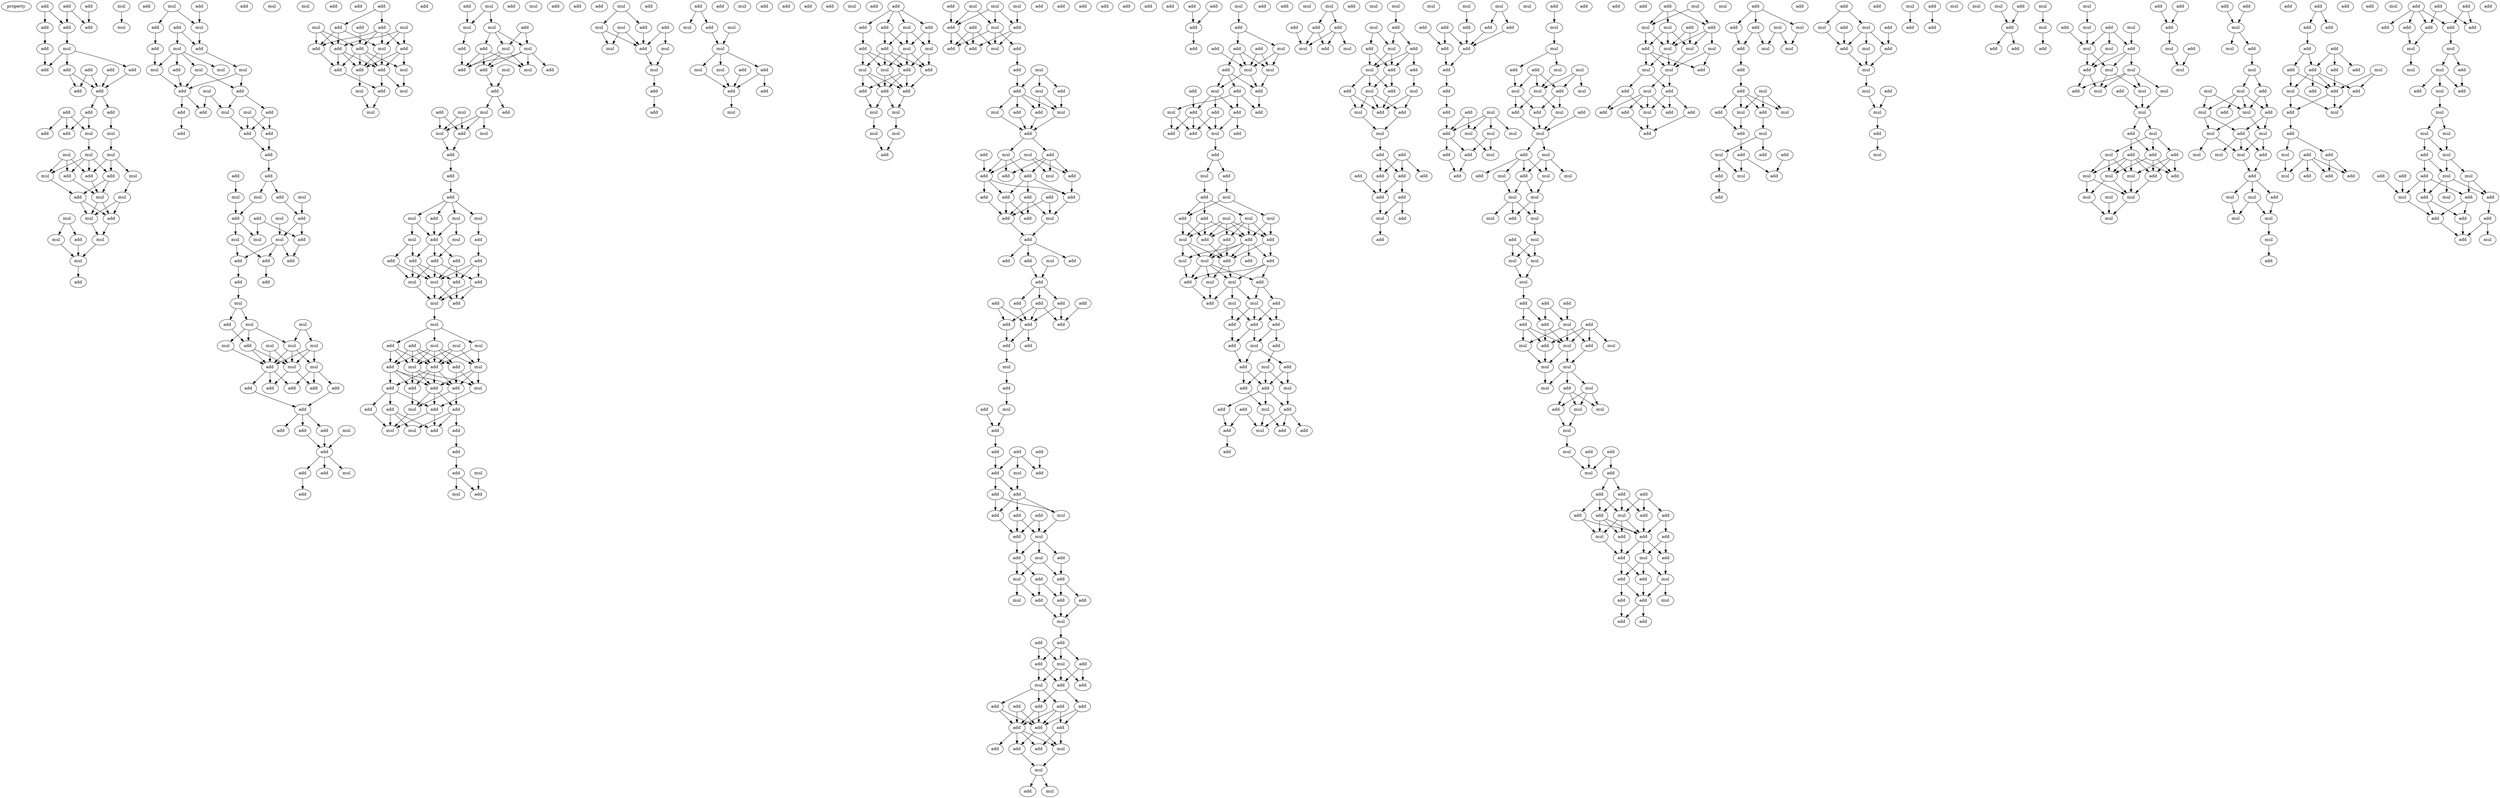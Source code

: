 digraph {
    node [fontcolor=black]
    property [mul=2,lf=1.7]
    0 [ label = add ];
    1 [ label = add ];
    2 [ label = add ];
    3 [ label = add ];
    4 [ label = add ];
    5 [ label = add ];
    6 [ label = mul ];
    7 [ label = add ];
    8 [ label = add ];
    9 [ label = add ];
    10 [ label = add ];
    11 [ label = add ];
    12 [ label = add ];
    13 [ label = add ];
    14 [ label = add ];
    15 [ label = add ];
    16 [ label = add ];
    17 [ label = add ];
    18 [ label = add ];
    19 [ label = mul ];
    20 [ label = mul ];
    21 [ label = add ];
    22 [ label = mul ];
    23 [ label = mul ];
    24 [ label = mul ];
    25 [ label = add ];
    26 [ label = add ];
    27 [ label = mul ];
    28 [ label = add ];
    29 [ label = mul ];
    30 [ label = mul ];
    31 [ label = add ];
    32 [ label = mul ];
    33 [ label = mul ];
    34 [ label = mul ];
    35 [ label = add ];
    36 [ label = add ];
    37 [ label = mul ];
    38 [ label = mul ];
    39 [ label = mul ];
    40 [ label = add ];
    41 [ label = mul ];
    42 [ label = mul ];
    43 [ label = add ];
    44 [ label = add ];
    45 [ label = mul ];
    46 [ label = mul ];
    47 [ label = add ];
    48 [ label = add ];
    49 [ label = mul ];
    50 [ label = add ];
    51 [ label = add ];
    52 [ label = mul ];
    53 [ label = add ];
    54 [ label = mul ];
    55 [ label = mul ];
    56 [ label = mul ];
    57 [ label = add ];
    58 [ label = add ];
    59 [ label = mul ];
    60 [ label = mul ];
    61 [ label = add ];
    62 [ label = add ];
    63 [ label = mul ];
    64 [ label = add ];
    65 [ label = add ];
    66 [ label = add ];
    67 [ label = add ];
    68 [ label = add ];
    69 [ label = add ];
    70 [ label = add ];
    71 [ label = mul ];
    72 [ label = mul ];
    73 [ label = add ];
    74 [ label = mul ];
    75 [ label = add ];
    76 [ label = add ];
    77 [ label = add ];
    78 [ label = mul ];
    79 [ label = mul ];
    80 [ label = mul ];
    81 [ label = mul ];
    82 [ label = add ];
    83 [ label = add ];
    84 [ label = add ];
    85 [ label = add ];
    86 [ label = mul ];
    87 [ label = add ];
    88 [ label = mul ];
    89 [ label = add ];
    90 [ label = add ];
    91 [ label = mul ];
    92 [ label = mul ];
    93 [ label = add ];
    94 [ label = mul ];
    95 [ label = add ];
    96 [ label = mul ];
    97 [ label = mul ];
    98 [ label = mul ];
    99 [ label = add ];
    100 [ label = mul ];
    101 [ label = mul ];
    102 [ label = mul ];
    103 [ label = add ];
    104 [ label = add ];
    105 [ label = add ];
    106 [ label = add ];
    107 [ label = add ];
    108 [ label = add ];
    109 [ label = add ];
    110 [ label = add ];
    111 [ label = mul ];
    112 [ label = add ];
    113 [ label = add ];
    114 [ label = add ];
    115 [ label = add ];
    116 [ label = add ];
    117 [ label = add ];
    118 [ label = mul ];
    119 [ label = add ];
    120 [ label = add ];
    121 [ label = mul ];
    122 [ label = add ];
    123 [ label = mul ];
    124 [ label = add ];
    125 [ label = add ];
    126 [ label = mul ];
    127 [ label = add ];
    128 [ label = add ];
    129 [ label = add ];
    130 [ label = add ];
    131 [ label = add ];
    132 [ label = add ];
    133 [ label = add ];
    134 [ label = mul ];
    135 [ label = mul ];
    136 [ label = add ];
    137 [ label = mul ];
    138 [ label = add ];
    139 [ label = mul ];
    140 [ label = add ];
    141 [ label = add ];
    142 [ label = mul ];
    143 [ label = mul ];
    144 [ label = add ];
    145 [ label = mul ];
    146 [ label = add ];
    147 [ label = add ];
    148 [ label = mul ];
    149 [ label = mul ];
    150 [ label = add ];
    151 [ label = add ];
    152 [ label = add ];
    153 [ label = mul ];
    154 [ label = mul ];
    155 [ label = add ];
    156 [ label = mul ];
    157 [ label = mul ];
    158 [ label = add ];
    159 [ label = add ];
    160 [ label = mul ];
    161 [ label = mul ];
    162 [ label = mul ];
    163 [ label = add ];
    164 [ label = add ];
    165 [ label = add ];
    166 [ label = add ];
    167 [ label = add ];
    168 [ label = add ];
    169 [ label = mul ];
    170 [ label = mul ];
    171 [ label = add ];
    172 [ label = mul ];
    173 [ label = mul ];
    174 [ label = add ];
    175 [ label = add ];
    176 [ label = mul ];
    177 [ label = add ];
    178 [ label = add ];
    179 [ label = add ];
    180 [ label = add ];
    181 [ label = add ];
    182 [ label = add ];
    183 [ label = add ];
    184 [ label = mul ];
    185 [ label = mul ];
    186 [ label = add ];
    187 [ label = mul ];
    188 [ label = mul ];
    189 [ label = mul ];
    190 [ label = mul ];
    191 [ label = add ];
    192 [ label = add ];
    193 [ label = mul ];
    194 [ label = add ];
    195 [ label = add ];
    196 [ label = mul ];
    197 [ label = add ];
    198 [ label = mul ];
    199 [ label = mul ];
    200 [ label = add ];
    201 [ label = add ];
    202 [ label = add ];
    203 [ label = add ];
    204 [ label = add ];
    205 [ label = add ];
    206 [ label = mul ];
    207 [ label = add ];
    208 [ label = add ];
    209 [ label = mul ];
    210 [ label = add ];
    211 [ label = add ];
    212 [ label = mul ];
    213 [ label = add ];
    214 [ label = add ];
    215 [ label = mul ];
    216 [ label = mul ];
    217 [ label = add ];
    218 [ label = add ];
    219 [ label = mul ];
    220 [ label = mul ];
    221 [ label = add ];
    222 [ label = add ];
    223 [ label = add ];
    224 [ label = mul ];
    225 [ label = mul ];
    226 [ label = add ];
    227 [ label = mul ];
    228 [ label = mul ];
    229 [ label = add ];
    230 [ label = add ];
    231 [ label = add ];
    232 [ label = mul ];
    233 [ label = mul ];
    234 [ label = add ];
    235 [ label = add ];
    236 [ label = mul ];
    237 [ label = mul ];
    238 [ label = add ];
    239 [ label = add ];
    240 [ label = add ];
    241 [ label = mul ];
    242 [ label = mul ];
    243 [ label = add ];
    244 [ label = add ];
    245 [ label = mul ];
    246 [ label = add ];
    247 [ label = add ];
    248 [ label = add ];
    249 [ label = mul ];
    250 [ label = add ];
    251 [ label = add ];
    252 [ label = add ];
    253 [ label = mul ];
    254 [ label = add ];
    255 [ label = add ];
    256 [ label = add ];
    257 [ label = add ];
    258 [ label = mul ];
    259 [ label = mul ];
    260 [ label = mul ];
    261 [ label = add ];
    262 [ label = mul ];
    263 [ label = add ];
    264 [ label = add ];
    265 [ label = add ];
    266 [ label = add ];
    267 [ label = mul ];
    268 [ label = mul ];
    269 [ label = mul ];
    270 [ label = mul ];
    271 [ label = add ];
    272 [ label = mul ];
    273 [ label = mul ];
    274 [ label = mul ];
    275 [ label = add ];
    276 [ label = add ];
    277 [ label = add ];
    278 [ label = add ];
    279 [ label = mul ];
    280 [ label = add ];
    281 [ label = mul ];
    282 [ label = add ];
    283 [ label = add ];
    284 [ label = add ];
    285 [ label = mul ];
    286 [ label = add ];
    287 [ label = add ];
    288 [ label = mul ];
    289 [ label = mul ];
    290 [ label = add ];
    291 [ label = mul ];
    292 [ label = add ];
    293 [ label = add ];
    294 [ label = add ];
    295 [ label = mul ];
    296 [ label = add ];
    297 [ label = add ];
    298 [ label = mul ];
    299 [ label = add ];
    300 [ label = mul ];
    301 [ label = add ];
    302 [ label = add ];
    303 [ label = add ];
    304 [ label = add ];
    305 [ label = add ];
    306 [ label = add ];
    307 [ label = add ];
    308 [ label = add ];
    309 [ label = mul ];
    310 [ label = add ];
    311 [ label = add ];
    312 [ label = add ];
    313 [ label = add ];
    314 [ label = add ];
    315 [ label = mul ];
    316 [ label = add ];
    317 [ label = add ];
    318 [ label = add ];
    319 [ label = add ];
    320 [ label = add ];
    321 [ label = add ];
    322 [ label = add ];
    323 [ label = add ];
    324 [ label = add ];
    325 [ label = add ];
    326 [ label = add ];
    327 [ label = add ];
    328 [ label = add ];
    329 [ label = add ];
    330 [ label = mul ];
    331 [ label = add ];
    332 [ label = add ];
    333 [ label = add ];
    334 [ label = add ];
    335 [ label = mul ];
    336 [ label = add ];
    337 [ label = add ];
    338 [ label = add ];
    339 [ label = add ];
    340 [ label = add ];
    341 [ label = mul ];
    342 [ label = add ];
    343 [ label = add ];
    344 [ label = add ];
    345 [ label = add ];
    346 [ label = add ];
    347 [ label = add ];
    348 [ label = add ];
    349 [ label = mul ];
    350 [ label = add ];
    351 [ label = add ];
    352 [ label = mul ];
    353 [ label = add ];
    354 [ label = add ];
    355 [ label = mul ];
    356 [ label = add ];
    357 [ label = add ];
    358 [ label = mul ];
    359 [ label = mul ];
    360 [ label = add ];
    361 [ label = add ];
    362 [ label = add ];
    363 [ label = mul ];
    364 [ label = add ];
    365 [ label = add ];
    366 [ label = add ];
    367 [ label = mul ];
    368 [ label = add ];
    369 [ label = add ];
    370 [ label = add ];
    371 [ label = mul ];
    372 [ label = add ];
    373 [ label = add ];
    374 [ label = add ];
    375 [ label = add ];
    376 [ label = add ];
    377 [ label = add ];
    378 [ label = add ];
    379 [ label = add ];
    380 [ label = add ];
    381 [ label = add ];
    382 [ label = add ];
    383 [ label = mul ];
    384 [ label = mul ];
    385 [ label = add ];
    386 [ label = add ];
    387 [ label = mul ];
    388 [ label = add ];
    389 [ label = add ];
    390 [ label = mul ];
    391 [ label = add ];
    392 [ label = add ];
    393 [ label = add ];
    394 [ label = add ];
    395 [ label = add ];
    396 [ label = add ];
    397 [ label = mul ];
    398 [ label = mul ];
    399 [ label = add ];
    400 [ label = mul ];
    401 [ label = mul ];
    402 [ label = add ];
    403 [ label = add ];
    404 [ label = add ];
    405 [ label = add ];
    406 [ label = mul ];
    407 [ label = add ];
    408 [ label = add ];
    409 [ label = mul ];
    410 [ label = add ];
    411 [ label = add ];
    412 [ label = add ];
    413 [ label = add ];
    414 [ label = mul ];
    415 [ label = add ];
    416 [ label = add ];
    417 [ label = add ];
    418 [ label = mul ];
    419 [ label = mul ];
    420 [ label = add ];
    421 [ label = mul ];
    422 [ label = add ];
    423 [ label = mul ];
    424 [ label = mul ];
    425 [ label = add ];
    426 [ label = mul ];
    427 [ label = add ];
    428 [ label = add ];
    429 [ label = add ];
    430 [ label = add ];
    431 [ label = add ];
    432 [ label = mul ];
    433 [ label = add ];
    434 [ label = mul ];
    435 [ label = add ];
    436 [ label = add ];
    437 [ label = mul ];
    438 [ label = add ];
    439 [ label = mul ];
    440 [ label = add ];
    441 [ label = mul ];
    442 [ label = mul ];
    443 [ label = add ];
    444 [ label = add ];
    445 [ label = add ];
    446 [ label = add ];
    447 [ label = add ];
    448 [ label = add ];
    449 [ label = mul ];
    450 [ label = add ];
    451 [ label = mul ];
    452 [ label = add ];
    453 [ label = add ];
    454 [ label = add ];
    455 [ label = mul ];
    456 [ label = add ];
    457 [ label = mul ];
    458 [ label = add ];
    459 [ label = add ];
    460 [ label = add ];
    461 [ label = add ];
    462 [ label = mul ];
    463 [ label = add ];
    464 [ label = add ];
    465 [ label = mul ];
    466 [ label = add ];
    467 [ label = add ];
    468 [ label = add ];
    469 [ label = mul ];
    470 [ label = add ];
    471 [ label = mul ];
    472 [ label = add ];
    473 [ label = mul ];
    474 [ label = mul ];
    475 [ label = mul ];
    476 [ label = add ];
    477 [ label = mul ];
    478 [ label = mul ];
    479 [ label = add ];
    480 [ label = add ];
    481 [ label = add ];
    482 [ label = add ];
    483 [ label = mul ];
    484 [ label = mul ];
    485 [ label = mul ];
    486 [ label = add ];
    487 [ label = add ];
    488 [ label = add ];
    489 [ label = mul ];
    490 [ label = add ];
    491 [ label = mul ];
    492 [ label = add ];
    493 [ label = add ];
    494 [ label = add ];
    495 [ label = add ];
    496 [ label = add ];
    497 [ label = add ];
    498 [ label = add ];
    499 [ label = add ];
    500 [ label = mul ];
    501 [ label = add ];
    502 [ label = add ];
    503 [ label = mul ];
    504 [ label = mul ];
    505 [ label = add ];
    506 [ label = add ];
    507 [ label = add ];
    508 [ label = add ];
    509 [ label = add ];
    510 [ label = add ];
    511 [ label = add ];
    512 [ label = add ];
    513 [ label = add ];
    514 [ label = mul ];
    515 [ label = mul ];
    516 [ label = add ];
    517 [ label = add ];
    518 [ label = add ];
    519 [ label = mul ];
    520 [ label = mul ];
    521 [ label = mul ];
    522 [ label = mul ];
    523 [ label = add ];
    524 [ label = add ];
    525 [ label = add ];
    526 [ label = add ];
    527 [ label = mul ];
    528 [ label = mul ];
    529 [ label = mul ];
    530 [ label = add ];
    531 [ label = mul ];
    532 [ label = add ];
    533 [ label = add ];
    534 [ label = mul ];
    535 [ label = mul ];
    536 [ label = mul ];
    537 [ label = add ];
    538 [ label = add ];
    539 [ label = add ];
    540 [ label = mul ];
    541 [ label = mul ];
    542 [ label = add ];
    543 [ label = mul ];
    544 [ label = add ];
    545 [ label = mul ];
    546 [ label = add ];
    547 [ label = mul ];
    548 [ label = mul ];
    549 [ label = mul ];
    550 [ label = mul ];
    551 [ label = mul ];
    552 [ label = add ];
    553 [ label = mul ];
    554 [ label = mul ];
    555 [ label = add ];
    556 [ label = mul ];
    557 [ label = mul ];
    558 [ label = mul ];
    559 [ label = add ];
    560 [ label = add ];
    561 [ label = add ];
    562 [ label = add ];
    563 [ label = add ];
    564 [ label = mul ];
    565 [ label = add ];
    566 [ label = mul ];
    567 [ label = mul ];
    568 [ label = mul ];
    569 [ label = add ];
    570 [ label = add ];
    571 [ label = mul ];
    572 [ label = mul ];
    573 [ label = mul ];
    574 [ label = mul ];
    575 [ label = add ];
    576 [ label = mul ];
    577 [ label = add ];
    578 [ label = add ];
    579 [ label = mul ];
    580 [ label = mul ];
    581 [ label = add ];
    582 [ label = add ];
    583 [ label = add ];
    584 [ label = mul ];
    585 [ label = mul ];
    586 [ label = add ];
    587 [ label = add ];
    588 [ label = add ];
    589 [ label = add ];
    590 [ label = add ];
    591 [ label = add ];
    592 [ label = add ];
    593 [ label = add ];
    594 [ label = mul ];
    595 [ label = add ];
    596 [ label = add ];
    597 [ label = add ];
    598 [ label = mul ];
    599 [ label = mul ];
    600 [ label = add ];
    601 [ label = add ];
    602 [ label = mul ];
    603 [ label = add ];
    604 [ label = add ];
    605 [ label = add ];
    606 [ label = add ];
    607 [ label = mul ];
    608 [ label = add ];
    609 [ label = add ];
    610 [ label = add ];
    611 [ label = mul ];
    612 [ label = add ];
    613 [ label = mul ];
    614 [ label = mul ];
    615 [ label = add ];
    616 [ label = add ];
    617 [ label = mul ];
    618 [ label = mul ];
    619 [ label = mul ];
    620 [ label = mul ];
    621 [ label = add ];
    622 [ label = mul ];
    623 [ label = add ];
    624 [ label = mul ];
    625 [ label = add ];
    626 [ label = mul ];
    627 [ label = add ];
    628 [ label = add ];
    629 [ label = add ];
    630 [ label = add ];
    631 [ label = mul ];
    632 [ label = add ];
    633 [ label = add ];
    634 [ label = add ];
    635 [ label = mul ];
    636 [ label = mul ];
    637 [ label = add ];
    638 [ label = add ];
    639 [ label = mul ];
    640 [ label = mul ];
    641 [ label = add ];
    642 [ label = add ];
    643 [ label = add ];
    644 [ label = mul ];
    645 [ label = add ];
    646 [ label = mul ];
    647 [ label = add ];
    648 [ label = add ];
    649 [ label = mul ];
    650 [ label = mul ];
    651 [ label = add ];
    652 [ label = mul ];
    653 [ label = add ];
    654 [ label = add ];
    655 [ label = add ];
    656 [ label = mul ];
    657 [ label = add ];
    658 [ label = add ];
    659 [ label = add ];
    660 [ label = add ];
    661 [ label = mul ];
    662 [ label = add ];
    663 [ label = mul ];
    664 [ label = add ];
    665 [ label = mul ];
    666 [ label = add ];
    667 [ label = add ];
    668 [ label = mul ];
    669 [ label = add ];
    670 [ label = mul ];
    671 [ label = add ];
    672 [ label = mul ];
    673 [ label = mul ];
    674 [ label = add ];
    675 [ label = add ];
    676 [ label = mul ];
    677 [ label = add ];
    678 [ label = add ];
    679 [ label = mul ];
    680 [ label = mul ];
    681 [ label = mul ];
    682 [ label = add ];
    683 [ label = mul ];
    684 [ label = add ];
    685 [ label = mul ];
    686 [ label = add ];
    687 [ label = add ];
    688 [ label = add ];
    689 [ label = mul ];
    690 [ label = mul ];
    691 [ label = add ];
    692 [ label = add ];
    693 [ label = mul ];
    694 [ label = add ];
    695 [ label = mul ];
    696 [ label = mul ];
    697 [ label = mul ];
    698 [ label = add ];
    699 [ label = mul ];
    700 [ label = add ];
    701 [ label = mul ];
    702 [ label = mul ];
    703 [ label = mul ];
    704 [ label = add ];
    705 [ label = mul ];
    706 [ label = mul ];
    707 [ label = add ];
    708 [ label = add ];
    709 [ label = mul ];
    710 [ label = add ];
    711 [ label = add ];
    712 [ label = add ];
    713 [ label = add ];
    714 [ label = mul ];
    715 [ label = mul ];
    716 [ label = mul ];
    717 [ label = mul ];
    718 [ label = mul ];
    719 [ label = mul ];
    720 [ label = mul ];
    721 [ label = add ];
    722 [ label = add ];
    723 [ label = add ];
    724 [ label = mul ];
    725 [ label = add ];
    726 [ label = add ];
    727 [ label = add ];
    728 [ label = mul ];
    729 [ label = mul ];
    730 [ label = mul ];
    731 [ label = add ];
    732 [ label = mul ];
    733 [ label = add ];
    734 [ label = mul ];
    735 [ label = mul ];
    736 [ label = mul ];
    737 [ label = add ];
    738 [ label = mul ];
    739 [ label = add ];
    740 [ label = mul ];
    741 [ label = add ];
    742 [ label = mul ];
    743 [ label = mul ];
    744 [ label = mul ];
    745 [ label = add ];
    746 [ label = add ];
    747 [ label = mul ];
    748 [ label = add ];
    749 [ label = mul ];
    750 [ label = add ];
    751 [ label = mul ];
    752 [ label = mul ];
    753 [ label = mul ];
    754 [ label = mul ];
    755 [ label = add ];
    756 [ label = add ];
    757 [ label = add ];
    758 [ label = add ];
    759 [ label = add ];
    760 [ label = add ];
    761 [ label = add ];
    762 [ label = add ];
    763 [ label = add ];
    764 [ label = add ];
    765 [ label = mul ];
    766 [ label = add ];
    767 [ label = mul ];
    768 [ label = add ];
    769 [ label = add ];
    770 [ label = add ];
    771 [ label = mul ];
    772 [ label = add ];
    773 [ label = add ];
    774 [ label = add ];
    775 [ label = add ];
    776 [ label = add ];
    777 [ label = mul ];
    778 [ label = add ];
    779 [ label = add ];
    780 [ label = mul ];
    781 [ label = add ];
    782 [ label = mul ];
    783 [ label = add ];
    784 [ label = add ];
    785 [ label = add ];
    786 [ label = add ];
    787 [ label = add ];
    788 [ label = add ];
    789 [ label = add ];
    790 [ label = add ];
    791 [ label = mul ];
    792 [ label = mul ];
    793 [ label = add ];
    794 [ label = mul ];
    795 [ label = mul ];
    796 [ label = mul ];
    797 [ label = add ];
    798 [ label = add ];
    799 [ label = mul ];
    800 [ label = add ];
    801 [ label = mul ];
    802 [ label = mul ];
    803 [ label = mul ];
    804 [ label = add ];
    805 [ label = add ];
    806 [ label = mul ];
    807 [ label = add ];
    808 [ label = add ];
    809 [ label = mul ];
    810 [ label = add ];
    811 [ label = add ];
    812 [ label = mul ];
    813 [ label = add ];
    814 [ label = mul ];
    815 [ label = add ];
    816 [ label = add ];
    817 [ label = add ];
    818 [ label = mul ];
    819 [ label = add ];
    0 -> 4 [ name = 0 ];
    0 -> 5 [ name = 1 ];
    1 -> 3 [ name = 2 ];
    1 -> 5 [ name = 3 ];
    2 -> 3 [ name = 4 ];
    4 -> 7 [ name = 5 ];
    5 -> 6 [ name = 6 ];
    6 -> 9 [ name = 7 ];
    6 -> 10 [ name = 8 ];
    6 -> 11 [ name = 9 ];
    7 -> 10 [ name = 10 ];
    8 -> 13 [ name = 11 ];
    9 -> 13 [ name = 12 ];
    11 -> 13 [ name = 13 ];
    11 -> 14 [ name = 14 ];
    12 -> 13 [ name = 15 ];
    12 -> 14 [ name = 16 ];
    13 -> 15 [ name = 17 ];
    13 -> 17 [ name = 18 ];
    15 -> 20 [ name = 19 ];
    16 -> 18 [ name = 20 ];
    16 -> 19 [ name = 21 ];
    16 -> 21 [ name = 22 ];
    17 -> 18 [ name = 23 ];
    17 -> 19 [ name = 24 ];
    19 -> 24 [ name = 25 ];
    20 -> 23 [ name = 26 ];
    22 -> 25 [ name = 27 ];
    22 -> 26 [ name = 28 ];
    22 -> 27 [ name = 29 ];
    23 -> 25 [ name = 30 ];
    23 -> 28 [ name = 31 ];
    23 -> 29 [ name = 32 ];
    24 -> 25 [ name = 33 ];
    24 -> 26 [ name = 34 ];
    24 -> 27 [ name = 35 ];
    24 -> 28 [ name = 36 ];
    25 -> 30 [ name = 37 ];
    26 -> 30 [ name = 38 ];
    27 -> 31 [ name = 39 ];
    28 -> 30 [ name = 40 ];
    28 -> 31 [ name = 41 ];
    29 -> 32 [ name = 42 ];
    30 -> 34 [ name = 43 ];
    30 -> 35 [ name = 44 ];
    31 -> 34 [ name = 45 ];
    31 -> 35 [ name = 46 ];
    32 -> 34 [ name = 47 ];
    32 -> 35 [ name = 48 ];
    33 -> 36 [ name = 49 ];
    33 -> 38 [ name = 50 ];
    34 -> 37 [ name = 51 ];
    35 -> 37 [ name = 52 ];
    36 -> 39 [ name = 53 ];
    37 -> 39 [ name = 54 ];
    38 -> 39 [ name = 55 ];
    39 -> 40 [ name = 56 ];
    41 -> 42 [ name = 57 ];
    44 -> 46 [ name = 58 ];
    45 -> 46 [ name = 59 ];
    45 -> 47 [ name = 60 ];
    46 -> 51 [ name = 61 ];
    47 -> 50 [ name = 62 ];
    48 -> 49 [ name = 63 ];
    48 -> 51 [ name = 64 ];
    49 -> 52 [ name = 65 ];
    49 -> 53 [ name = 66 ];
    49 -> 54 [ name = 67 ];
    49 -> 55 [ name = 68 ];
    50 -> 55 [ name = 69 ];
    51 -> 56 [ name = 70 ];
    53 -> 58 [ name = 71 ];
    54 -> 57 [ name = 72 ];
    54 -> 58 [ name = 73 ];
    55 -> 58 [ name = 74 ];
    56 -> 57 [ name = 75 ];
    56 -> 58 [ name = 76 ];
    57 -> 60 [ name = 77 ];
    57 -> 61 [ name = 78 ];
    58 -> 62 [ name = 79 ];
    58 -> 64 [ name = 80 ];
    59 -> 60 [ name = 81 ];
    59 -> 62 [ name = 82 ];
    60 -> 66 [ name = 83 ];
    61 -> 66 [ name = 84 ];
    61 -> 67 [ name = 85 ];
    63 -> 66 [ name = 86 ];
    63 -> 67 [ name = 87 ];
    64 -> 65 [ name = 88 ];
    66 -> 68 [ name = 89 ];
    67 -> 68 [ name = 90 ];
    68 -> 69 [ name = 91 ];
    69 -> 71 [ name = 92 ];
    69 -> 73 [ name = 93 ];
    70 -> 72 [ name = 94 ];
    71 -> 77 [ name = 95 ];
    72 -> 77 [ name = 96 ];
    73 -> 75 [ name = 97 ];
    74 -> 75 [ name = 98 ];
    75 -> 79 [ name = 99 ];
    75 -> 82 [ name = 100 ];
    76 -> 80 [ name = 101 ];
    76 -> 82 [ name = 102 ];
    77 -> 80 [ name = 103 ];
    77 -> 81 [ name = 104 ];
    78 -> 79 [ name = 105 ];
    79 -> 84 [ name = 106 ];
    79 -> 85 [ name = 107 ];
    79 -> 87 [ name = 108 ];
    81 -> 85 [ name = 109 ];
    81 -> 87 [ name = 110 ];
    82 -> 84 [ name = 111 ];
    85 -> 90 [ name = 112 ];
    87 -> 89 [ name = 113 ];
    89 -> 91 [ name = 114 ];
    91 -> 94 [ name = 115 ];
    91 -> 95 [ name = 116 ];
    92 -> 96 [ name = 117 ];
    92 -> 97 [ name = 118 ];
    94 -> 96 [ name = 119 ];
    94 -> 98 [ name = 120 ];
    94 -> 99 [ name = 121 ];
    95 -> 99 [ name = 122 ];
    96 -> 101 [ name = 123 ];
    96 -> 102 [ name = 124 ];
    96 -> 103 [ name = 125 ];
    97 -> 101 [ name = 126 ];
    97 -> 102 [ name = 127 ];
    97 -> 103 [ name = 128 ];
    98 -> 103 [ name = 129 ];
    99 -> 101 [ name = 130 ];
    99 -> 103 [ name = 131 ];
    100 -> 101 [ name = 132 ];
    100 -> 103 [ name = 133 ];
    101 -> 104 [ name = 134 ];
    101 -> 107 [ name = 135 ];
    102 -> 106 [ name = 136 ];
    102 -> 107 [ name = 137 ];
    102 -> 108 [ name = 138 ];
    103 -> 104 [ name = 139 ];
    103 -> 105 [ name = 140 ];
    103 -> 106 [ name = 141 ];
    105 -> 109 [ name = 142 ];
    108 -> 109 [ name = 143 ];
    109 -> 110 [ name = 144 ];
    109 -> 112 [ name = 145 ];
    109 -> 113 [ name = 146 ];
    110 -> 115 [ name = 147 ];
    111 -> 115 [ name = 148 ];
    113 -> 115 [ name = 149 ];
    115 -> 116 [ name = 150 ];
    115 -> 117 [ name = 151 ];
    115 -> 118 [ name = 152 ];
    116 -> 119 [ name = 153 ];
    120 -> 122 [ name = 154 ];
    120 -> 124 [ name = 155 ];
    121 -> 126 [ name = 156 ];
    121 -> 128 [ name = 157 ];
    121 -> 130 [ name = 158 ];
    122 -> 126 [ name = 159 ];
    122 -> 128 [ name = 160 ];
    122 -> 129 [ name = 161 ];
    123 -> 127 [ name = 162 ];
    123 -> 128 [ name = 163 ];
    123 -> 129 [ name = 164 ];
    124 -> 126 [ name = 165 ];
    124 -> 127 [ name = 166 ];
    124 -> 129 [ name = 167 ];
    124 -> 130 [ name = 168 ];
    125 -> 127 [ name = 169 ];
    126 -> 131 [ name = 170 ];
    126 -> 133 [ name = 171 ];
    127 -> 131 [ name = 172 ];
    127 -> 132 [ name = 173 ];
    127 -> 133 [ name = 174 ];
    127 -> 134 [ name = 175 ];
    128 -> 131 [ name = 176 ];
    128 -> 132 [ name = 177 ];
    128 -> 133 [ name = 178 ];
    129 -> 132 [ name = 179 ];
    130 -> 131 [ name = 180 ];
    130 -> 133 [ name = 181 ];
    130 -> 134 [ name = 182 ];
    131 -> 136 [ name = 183 ];
    131 -> 137 [ name = 184 ];
    132 -> 136 [ name = 185 ];
    133 -> 135 [ name = 186 ];
    134 -> 137 [ name = 187 ];
    135 -> 139 [ name = 188 ];
    136 -> 139 [ name = 189 ];
    140 -> 143 [ name = 190 ];
    142 -> 143 [ name = 191 ];
    142 -> 145 [ name = 192 ];
    143 -> 147 [ name = 193 ];
    144 -> 148 [ name = 194 ];
    144 -> 149 [ name = 195 ];
    145 -> 146 [ name = 196 ];
    145 -> 148 [ name = 197 ];
    145 -> 149 [ name = 198 ];
    146 -> 150 [ name = 199 ];
    146 -> 151 [ name = 200 ];
    146 -> 154 [ name = 201 ];
    147 -> 151 [ name = 202 ];
    148 -> 150 [ name = 203 ];
    148 -> 151 [ name = 204 ];
    148 -> 154 [ name = 205 ];
    149 -> 150 [ name = 206 ];
    149 -> 151 [ name = 207 ];
    149 -> 152 [ name = 208 ];
    149 -> 154 [ name = 209 ];
    150 -> 155 [ name = 210 ];
    153 -> 155 [ name = 211 ];
    155 -> 157 [ name = 212 ];
    155 -> 158 [ name = 213 ];
    157 -> 161 [ name = 214 ];
    157 -> 162 [ name = 215 ];
    157 -> 163 [ name = 216 ];
    159 -> 161 [ name = 217 ];
    159 -> 163 [ name = 218 ];
    160 -> 161 [ name = 219 ];
    160 -> 163 [ name = 220 ];
    161 -> 164 [ name = 221 ];
    163 -> 164 [ name = 222 ];
    164 -> 166 [ name = 223 ];
    166 -> 168 [ name = 224 ];
    168 -> 169 [ name = 225 ];
    168 -> 170 [ name = 226 ];
    168 -> 171 [ name = 227 ];
    168 -> 172 [ name = 228 ];
    169 -> 175 [ name = 229 ];
    170 -> 174 [ name = 230 ];
    170 -> 176 [ name = 231 ];
    171 -> 174 [ name = 232 ];
    172 -> 173 [ name = 233 ];
    172 -> 174 [ name = 234 ];
    173 -> 180 [ name = 235 ];
    174 -> 177 [ name = 236 ];
    174 -> 180 [ name = 237 ];
    174 -> 181 [ name = 238 ];
    175 -> 178 [ name = 239 ];
    176 -> 177 [ name = 240 ];
    176 -> 179 [ name = 241 ];
    177 -> 182 [ name = 242 ];
    177 -> 184 [ name = 243 ];
    177 -> 185 [ name = 244 ];
    178 -> 182 [ name = 245 ];
    178 -> 183 [ name = 246 ];
    178 -> 185 [ name = 247 ];
    179 -> 184 [ name = 248 ];
    179 -> 185 [ name = 249 ];
    180 -> 183 [ name = 250 ];
    180 -> 184 [ name = 251 ];
    180 -> 185 [ name = 252 ];
    181 -> 182 [ name = 253 ];
    181 -> 185 [ name = 254 ];
    182 -> 186 [ name = 255 ];
    182 -> 187 [ name = 256 ];
    183 -> 186 [ name = 257 ];
    183 -> 187 [ name = 258 ];
    184 -> 187 [ name = 259 ];
    185 -> 186 [ name = 260 ];
    185 -> 187 [ name = 261 ];
    187 -> 188 [ name = 262 ];
    188 -> 189 [ name = 263 ];
    188 -> 192 [ name = 264 ];
    188 -> 193 [ name = 265 ];
    189 -> 194 [ name = 266 ];
    189 -> 195 [ name = 267 ];
    189 -> 196 [ name = 268 ];
    189 -> 197 [ name = 269 ];
    189 -> 198 [ name = 270 ];
    190 -> 196 [ name = 271 ];
    190 -> 197 [ name = 272 ];
    190 -> 198 [ name = 273 ];
    191 -> 194 [ name = 274 ];
    191 -> 195 [ name = 275 ];
    191 -> 197 [ name = 276 ];
    191 -> 198 [ name = 277 ];
    192 -> 195 [ name = 278 ];
    192 -> 197 [ name = 279 ];
    192 -> 198 [ name = 280 ];
    193 -> 196 [ name = 281 ];
    193 -> 197 [ name = 282 ];
    194 -> 199 [ name = 283 ];
    194 -> 203 [ name = 284 ];
    195 -> 200 [ name = 285 ];
    195 -> 201 [ name = 286 ];
    195 -> 202 [ name = 287 ];
    195 -> 203 [ name = 288 ];
    196 -> 199 [ name = 289 ];
    196 -> 200 [ name = 290 ];
    196 -> 203 [ name = 291 ];
    197 -> 200 [ name = 292 ];
    197 -> 201 [ name = 293 ];
    197 -> 202 [ name = 294 ];
    197 -> 203 [ name = 295 ];
    198 -> 199 [ name = 296 ];
    198 -> 200 [ name = 297 ];
    198 -> 202 [ name = 298 ];
    199 -> 204 [ name = 299 ];
    200 -> 204 [ name = 300 ];
    200 -> 206 [ name = 301 ];
    200 -> 208 [ name = 302 ];
    201 -> 204 [ name = 303 ];
    201 -> 205 [ name = 304 ];
    201 -> 207 [ name = 305 ];
    202 -> 206 [ name = 306 ];
    203 -> 206 [ name = 307 ];
    203 -> 208 [ name = 308 ];
    204 -> 209 [ name = 309 ];
    204 -> 211 [ name = 310 ];
    205 -> 209 [ name = 311 ];
    205 -> 211 [ name = 312 ];
    205 -> 212 [ name = 313 ];
    206 -> 209 [ name = 314 ];
    207 -> 209 [ name = 315 ];
    208 -> 210 [ name = 316 ];
    208 -> 211 [ name = 317 ];
    208 -> 212 [ name = 318 ];
    210 -> 213 [ name = 319 ];
    213 -> 214 [ name = 320 ];
    214 -> 216 [ name = 321 ];
    214 -> 217 [ name = 322 ];
    215 -> 217 [ name = 323 ];
    219 -> 220 [ name = 324 ];
    219 -> 222 [ name = 325 ];
    220 -> 225 [ name = 326 ];
    220 -> 226 [ name = 327 ];
    222 -> 226 [ name = 328 ];
    223 -> 226 [ name = 329 ];
    223 -> 227 [ name = 330 ];
    224 -> 225 [ name = 331 ];
    224 -> 226 [ name = 332 ];
    226 -> 228 [ name = 333 ];
    227 -> 228 [ name = 334 ];
    228 -> 229 [ name = 335 ];
    229 -> 230 [ name = 336 ];
    231 -> 232 [ name = 337 ];
    231 -> 235 [ name = 338 ];
    233 -> 237 [ name = 339 ];
    235 -> 237 [ name = 340 ];
    237 -> 240 [ name = 341 ];
    237 -> 241 [ name = 342 ];
    237 -> 242 [ name = 343 ];
    238 -> 243 [ name = 344 ];
    240 -> 243 [ name = 345 ];
    240 -> 244 [ name = 346 ];
    241 -> 243 [ name = 347 ];
    242 -> 243 [ name = 348 ];
    243 -> 245 [ name = 349 ];
    251 -> 252 [ name = 350 ];
    251 -> 253 [ name = 351 ];
    251 -> 254 [ name = 352 ];
    251 -> 255 [ name = 353 ];
    252 -> 258 [ name = 354 ];
    252 -> 259 [ name = 355 ];
    253 -> 257 [ name = 356 ];
    253 -> 258 [ name = 357 ];
    253 -> 259 [ name = 358 ];
    254 -> 256 [ name = 359 ];
    255 -> 257 [ name = 360 ];
    255 -> 258 [ name = 361 ];
    256 -> 260 [ name = 362 ];
    256 -> 262 [ name = 363 ];
    256 -> 263 [ name = 364 ];
    257 -> 260 [ name = 365 ];
    257 -> 261 [ name = 366 ];
    257 -> 262 [ name = 367 ];
    257 -> 263 [ name = 368 ];
    258 -> 260 [ name = 369 ];
    258 -> 261 [ name = 370 ];
    258 -> 263 [ name = 371 ];
    259 -> 261 [ name = 372 ];
    259 -> 263 [ name = 373 ];
    260 -> 265 [ name = 374 ];
    260 -> 266 [ name = 375 ];
    261 -> 266 [ name = 376 ];
    262 -> 264 [ name = 377 ];
    262 -> 265 [ name = 378 ];
    262 -> 266 [ name = 379 ];
    263 -> 264 [ name = 380 ];
    263 -> 265 [ name = 381 ];
    263 -> 266 [ name = 382 ];
    264 -> 268 [ name = 383 ];
    265 -> 267 [ name = 384 ];
    265 -> 268 [ name = 385 ];
    266 -> 267 [ name = 386 ];
    267 -> 270 [ name = 387 ];
    268 -> 269 [ name = 388 ];
    269 -> 271 [ name = 389 ];
    270 -> 271 [ name = 390 ];
    272 -> 277 [ name = 391 ];
    272 -> 279 [ name = 392 ];
    273 -> 277 [ name = 393 ];
    273 -> 278 [ name = 394 ];
    273 -> 279 [ name = 395 ];
    274 -> 278 [ name = 396 ];
    275 -> 277 [ name = 397 ];
    276 -> 281 [ name = 398 ];
    276 -> 282 [ name = 399 ];
    276 -> 283 [ name = 400 ];
    277 -> 282 [ name = 401 ];
    277 -> 283 [ name = 402 ];
    278 -> 281 [ name = 403 ];
    278 -> 282 [ name = 404 ];
    279 -> 280 [ name = 405 ];
    279 -> 281 [ name = 406 ];
    279 -> 283 [ name = 407 ];
    280 -> 284 [ name = 408 ];
    284 -> 286 [ name = 409 ];
    285 -> 286 [ name = 410 ];
    285 -> 287 [ name = 411 ];
    285 -> 288 [ name = 412 ];
    286 -> 289 [ name = 413 ];
    286 -> 290 [ name = 414 ];
    286 -> 291 [ name = 415 ];
    286 -> 293 [ name = 416 ];
    287 -> 289 [ name = 417 ];
    288 -> 289 [ name = 418 ];
    288 -> 293 [ name = 419 ];
    289 -> 294 [ name = 420 ];
    290 -> 294 [ name = 421 ];
    291 -> 294 [ name = 422 ];
    293 -> 294 [ name = 423 ];
    294 -> 295 [ name = 424 ];
    294 -> 296 [ name = 425 ];
    295 -> 301 [ name = 426 ];
    295 -> 302 [ name = 427 ];
    295 -> 303 [ name = 428 ];
    296 -> 299 [ name = 429 ];
    296 -> 300 [ name = 430 ];
    296 -> 301 [ name = 431 ];
    296 -> 303 [ name = 432 ];
    297 -> 302 [ name = 433 ];
    298 -> 299 [ name = 434 ];
    298 -> 300 [ name = 435 ];
    298 -> 302 [ name = 436 ];
    299 -> 304 [ name = 437 ];
    302 -> 304 [ name = 438 ];
    302 -> 306 [ name = 439 ];
    302 -> 307 [ name = 440 ];
    303 -> 304 [ name = 441 ];
    303 -> 305 [ name = 442 ];
    303 -> 306 [ name = 443 ];
    304 -> 309 [ name = 444 ];
    305 -> 309 [ name = 445 ];
    305 -> 310 [ name = 446 ];
    305 -> 311 [ name = 447 ];
    306 -> 310 [ name = 448 ];
    306 -> 311 [ name = 449 ];
    307 -> 311 [ name = 450 ];
    308 -> 309 [ name = 451 ];
    308 -> 311 [ name = 452 ];
    309 -> 312 [ name = 453 ];
    311 -> 312 [ name = 454 ];
    312 -> 313 [ name = 455 ];
    312 -> 316 [ name = 456 ];
    312 -> 317 [ name = 457 ];
    315 -> 318 [ name = 458 ];
    317 -> 318 [ name = 459 ];
    318 -> 320 [ name = 460 ];
    318 -> 321 [ name = 461 ];
    318 -> 322 [ name = 462 ];
    319 -> 324 [ name = 463 ];
    319 -> 326 [ name = 464 ];
    320 -> 324 [ name = 465 ];
    320 -> 325 [ name = 466 ];
    320 -> 326 [ name = 467 ];
    321 -> 326 [ name = 468 ];
    322 -> 325 [ name = 469 ];
    322 -> 326 [ name = 470 ];
    323 -> 325 [ name = 471 ];
    324 -> 327 [ name = 472 ];
    326 -> 327 [ name = 473 ];
    326 -> 328 [ name = 474 ];
    327 -> 330 [ name = 475 ];
    330 -> 331 [ name = 476 ];
    331 -> 335 [ name = 477 ];
    334 -> 336 [ name = 478 ];
    335 -> 336 [ name = 479 ];
    336 -> 337 [ name = 480 ];
    337 -> 343 [ name = 481 ];
    338 -> 342 [ name = 482 ];
    340 -> 341 [ name = 483 ];
    340 -> 342 [ name = 484 ];
    340 -> 343 [ name = 485 ];
    341 -> 345 [ name = 486 ];
    343 -> 344 [ name = 487 ];
    343 -> 345 [ name = 488 ];
    344 -> 348 [ name = 489 ];
    344 -> 349 [ name = 490 ];
    345 -> 347 [ name = 491 ];
    345 -> 348 [ name = 492 ];
    345 -> 349 [ name = 493 ];
    346 -> 351 [ name = 494 ];
    346 -> 352 [ name = 495 ];
    347 -> 351 [ name = 496 ];
    347 -> 352 [ name = 497 ];
    348 -> 351 [ name = 498 ];
    349 -> 352 [ name = 499 ];
    351 -> 354 [ name = 500 ];
    352 -> 353 [ name = 501 ];
    352 -> 354 [ name = 502 ];
    352 -> 355 [ name = 503 ];
    353 -> 356 [ name = 504 ];
    354 -> 357 [ name = 505 ];
    354 -> 358 [ name = 506 ];
    355 -> 356 [ name = 507 ];
    355 -> 358 [ name = 508 ];
    356 -> 360 [ name = 509 ];
    356 -> 361 [ name = 510 ];
    357 -> 360 [ name = 511 ];
    357 -> 362 [ name = 512 ];
    358 -> 359 [ name = 513 ];
    358 -> 362 [ name = 514 ];
    360 -> 363 [ name = 515 ];
    361 -> 363 [ name = 516 ];
    362 -> 363 [ name = 517 ];
    363 -> 364 [ name = 518 ];
    364 -> 366 [ name = 519 ];
    364 -> 367 [ name = 520 ];
    364 -> 368 [ name = 521 ];
    365 -> 367 [ name = 522 ];
    365 -> 368 [ name = 523 ];
    366 -> 369 [ name = 524 ];
    366 -> 370 [ name = 525 ];
    367 -> 369 [ name = 526 ];
    367 -> 370 [ name = 527 ];
    367 -> 371 [ name = 528 ];
    368 -> 369 [ name = 529 ];
    368 -> 371 [ name = 530 ];
    369 -> 373 [ name = 531 ];
    369 -> 374 [ name = 532 ];
    371 -> 372 [ name = 533 ];
    371 -> 374 [ name = 534 ];
    371 -> 375 [ name = 535 ];
    372 -> 377 [ name = 536 ];
    372 -> 379 [ name = 537 ];
    373 -> 378 [ name = 538 ];
    373 -> 379 [ name = 539 ];
    374 -> 377 [ name = 540 ];
    374 -> 379 [ name = 541 ];
    375 -> 377 [ name = 542 ];
    375 -> 378 [ name = 543 ];
    375 -> 379 [ name = 544 ];
    376 -> 377 [ name = 545 ];
    376 -> 379 [ name = 546 ];
    377 -> 380 [ name = 547 ];
    377 -> 381 [ name = 548 ];
    377 -> 382 [ name = 549 ];
    377 -> 383 [ name = 550 ];
    378 -> 381 [ name = 551 ];
    378 -> 383 [ name = 552 ];
    379 -> 382 [ name = 553 ];
    379 -> 383 [ name = 554 ];
    382 -> 384 [ name = 555 ];
    383 -> 384 [ name = 556 ];
    384 -> 386 [ name = 557 ];
    384 -> 387 [ name = 558 ];
    385 -> 389 [ name = 559 ];
    388 -> 389 [ name = 560 ];
    389 -> 391 [ name = 561 ];
    390 -> 394 [ name = 562 ];
    394 -> 395 [ name = 563 ];
    394 -> 398 [ name = 564 ];
    395 -> 400 [ name = 565 ];
    395 -> 401 [ name = 566 ];
    395 -> 402 [ name = 567 ];
    396 -> 400 [ name = 568 ];
    398 -> 400 [ name = 569 ];
    398 -> 401 [ name = 570 ];
    399 -> 400 [ name = 571 ];
    399 -> 401 [ name = 572 ];
    400 -> 405 [ name = 573 ];
    400 -> 406 [ name = 574 ];
    401 -> 405 [ name = 575 ];
    402 -> 404 [ name = 576 ];
    402 -> 405 [ name = 577 ];
    402 -> 406 [ name = 578 ];
    403 -> 411 [ name = 579 ];
    404 -> 407 [ name = 580 ];
    404 -> 408 [ name = 581 ];
    404 -> 409 [ name = 582 ];
    405 -> 407 [ name = 583 ];
    406 -> 408 [ name = 584 ];
    406 -> 410 [ name = 585 ];
    406 -> 411 [ name = 586 ];
    408 -> 413 [ name = 587 ];
    408 -> 414 [ name = 588 ];
    409 -> 412 [ name = 589 ];
    409 -> 415 [ name = 590 ];
    410 -> 414 [ name = 591 ];
    410 -> 415 [ name = 592 ];
    411 -> 412 [ name = 593 ];
    411 -> 414 [ name = 594 ];
    411 -> 415 [ name = 595 ];
    414 -> 416 [ name = 596 ];
    416 -> 417 [ name = 597 ];
    416 -> 418 [ name = 598 ];
    417 -> 419 [ name = 599 ];
    418 -> 420 [ name = 600 ];
    419 -> 421 [ name = 601 ];
    419 -> 425 [ name = 602 ];
    420 -> 422 [ name = 603 ];
    420 -> 424 [ name = 604 ];
    420 -> 425 [ name = 605 ];
    421 -> 428 [ name = 606 ];
    421 -> 430 [ name = 607 ];
    422 -> 426 [ name = 608 ];
    422 -> 428 [ name = 609 ];
    422 -> 429 [ name = 610 ];
    423 -> 426 [ name = 611 ];
    423 -> 427 [ name = 612 ];
    423 -> 428 [ name = 613 ];
    423 -> 429 [ name = 614 ];
    423 -> 430 [ name = 615 ];
    424 -> 427 [ name = 616 ];
    424 -> 428 [ name = 617 ];
    424 -> 429 [ name = 618 ];
    424 -> 430 [ name = 619 ];
    425 -> 426 [ name = 620 ];
    425 -> 429 [ name = 621 ];
    426 -> 431 [ name = 622 ];
    426 -> 432 [ name = 623 ];
    426 -> 434 [ name = 624 ];
    427 -> 431 [ name = 625 ];
    427 -> 434 [ name = 626 ];
    428 -> 431 [ name = 627 ];
    428 -> 432 [ name = 628 ];
    428 -> 433 [ name = 629 ];
    428 -> 434 [ name = 630 ];
    428 -> 435 [ name = 631 ];
    429 -> 431 [ name = 632 ];
    430 -> 431 [ name = 633 ];
    430 -> 433 [ name = 634 ];
    431 -> 437 [ name = 635 ];
    431 -> 439 [ name = 636 ];
    432 -> 438 [ name = 637 ];
    433 -> 436 [ name = 638 ];
    433 -> 437 [ name = 639 ];
    433 -> 438 [ name = 640 ];
    434 -> 436 [ name = 641 ];
    434 -> 437 [ name = 642 ];
    434 -> 438 [ name = 643 ];
    434 -> 439 [ name = 644 ];
    436 -> 441 [ name = 645 ];
    436 -> 443 [ name = 646 ];
    437 -> 440 [ name = 647 ];
    437 -> 441 [ name = 648 ];
    437 -> 442 [ name = 649 ];
    438 -> 440 [ name = 650 ];
    439 -> 440 [ name = 651 ];
    441 -> 444 [ name = 652 ];
    441 -> 445 [ name = 653 ];
    441 -> 446 [ name = 654 ];
    442 -> 444 [ name = 655 ];
    442 -> 446 [ name = 656 ];
    443 -> 444 [ name = 657 ];
    443 -> 445 [ name = 658 ];
    444 -> 448 [ name = 659 ];
    444 -> 449 [ name = 660 ];
    445 -> 447 [ name = 661 ];
    445 -> 449 [ name = 662 ];
    446 -> 448 [ name = 663 ];
    447 -> 451 [ name = 664 ];
    448 -> 452 [ name = 665 ];
    449 -> 450 [ name = 666 ];
    449 -> 452 [ name = 667 ];
    450 -> 454 [ name = 668 ];
    450 -> 455 [ name = 669 ];
    451 -> 453 [ name = 670 ];
    451 -> 454 [ name = 671 ];
    451 -> 455 [ name = 672 ];
    452 -> 453 [ name = 673 ];
    452 -> 454 [ name = 674 ];
    453 -> 457 [ name = 675 ];
    454 -> 456 [ name = 676 ];
    454 -> 457 [ name = 677 ];
    454 -> 458 [ name = 678 ];
    455 -> 458 [ name = 679 ];
    456 -> 463 [ name = 680 ];
    457 -> 461 [ name = 681 ];
    457 -> 462 [ name = 682 ];
    458 -> 460 [ name = 683 ];
    458 -> 461 [ name = 684 ];
    458 -> 462 [ name = 685 ];
    459 -> 462 [ name = 686 ];
    459 -> 463 [ name = 687 ];
    463 -> 464 [ name = 688 ];
    465 -> 466 [ name = 689 ];
    465 -> 468 [ name = 690 ];
    466 -> 469 [ name = 691 ];
    466 -> 470 [ name = 692 ];
    467 -> 469 [ name = 693 ];
    468 -> 469 [ name = 694 ];
    468 -> 470 [ name = 695 ];
    468 -> 471 [ name = 696 ];
    474 -> 476 [ name = 697 ];
    476 -> 478 [ name = 698 ];
    476 -> 479 [ name = 699 ];
    477 -> 478 [ name = 700 ];
    477 -> 480 [ name = 701 ];
    478 -> 482 [ name = 702 ];
    478 -> 483 [ name = 703 ];
    479 -> 481 [ name = 704 ];
    479 -> 482 [ name = 705 ];
    479 -> 483 [ name = 706 ];
    480 -> 482 [ name = 707 ];
    480 -> 483 [ name = 708 ];
    481 -> 484 [ name = 709 ];
    482 -> 485 [ name = 710 ];
    482 -> 487 [ name = 711 ];
    483 -> 485 [ name = 712 ];
    483 -> 486 [ name = 713 ];
    483 -> 487 [ name = 714 ];
    484 -> 488 [ name = 715 ];
    484 -> 490 [ name = 716 ];
    485 -> 488 [ name = 717 ];
    485 -> 489 [ name = 718 ];
    485 -> 490 [ name = 719 ];
    486 -> 489 [ name = 720 ];
    486 -> 490 [ name = 721 ];
    487 -> 490 [ name = 722 ];
    488 -> 491 [ name = 723 ];
    489 -> 491 [ name = 724 ];
    491 -> 493 [ name = 725 ];
    492 -> 494 [ name = 726 ];
    492 -> 496 [ name = 727 ];
    492 -> 497 [ name = 728 ];
    493 -> 496 [ name = 729 ];
    493 -> 497 [ name = 730 ];
    495 -> 498 [ name = 731 ];
    496 -> 498 [ name = 732 ];
    496 -> 499 [ name = 733 ];
    497 -> 498 [ name = 734 ];
    498 -> 500 [ name = 735 ];
    499 -> 500 [ name = 736 ];
    499 -> 501 [ name = 737 ];
    500 -> 502 [ name = 738 ];
    503 -> 507 [ name = 739 ];
    503 -> 509 [ name = 740 ];
    504 -> 506 [ name = 741 ];
    505 -> 510 [ name = 742 ];
    506 -> 511 [ name = 743 ];
    507 -> 511 [ name = 744 ];
    508 -> 510 [ name = 745 ];
    508 -> 511 [ name = 746 ];
    509 -> 511 [ name = 747 ];
    510 -> 512 [ name = 748 ];
    511 -> 512 [ name = 749 ];
    512 -> 513 [ name = 750 ];
    513 -> 516 [ name = 751 ];
    515 -> 518 [ name = 752 ];
    515 -> 519 [ name = 753 ];
    515 -> 520 [ name = 754 ];
    515 -> 521 [ name = 755 ];
    516 -> 518 [ name = 756 ];
    517 -> 518 [ name = 757 ];
    517 -> 519 [ name = 758 ];
    518 -> 523 [ name = 759 ];
    518 -> 524 [ name = 760 ];
    519 -> 522 [ name = 761 ];
    521 -> 522 [ name = 762 ];
    521 -> 523 [ name = 763 ];
    523 -> 526 [ name = 764 ];
    524 -> 526 [ name = 765 ];
    525 -> 527 [ name = 766 ];
    527 -> 528 [ name = 767 ];
    528 -> 530 [ name = 768 ];
    528 -> 531 [ name = 769 ];
    529 -> 533 [ name = 770 ];
    529 -> 534 [ name = 771 ];
    529 -> 535 [ name = 772 ];
    530 -> 536 [ name = 773 ];
    531 -> 535 [ name = 774 ];
    532 -> 533 [ name = 775 ];
    532 -> 535 [ name = 776 ];
    532 -> 536 [ name = 777 ];
    533 -> 538 [ name = 778 ];
    533 -> 540 [ name = 779 ];
    535 -> 537 [ name = 780 ];
    535 -> 540 [ name = 781 ];
    536 -> 537 [ name = 782 ];
    536 -> 538 [ name = 783 ];
    537 -> 541 [ name = 784 ];
    538 -> 541 [ name = 785 ];
    539 -> 541 [ name = 786 ];
    540 -> 541 [ name = 787 ];
    541 -> 542 [ name = 788 ];
    541 -> 543 [ name = 789 ];
    542 -> 544 [ name = 790 ];
    542 -> 545 [ name = 791 ];
    542 -> 546 [ name = 792 ];
    542 -> 547 [ name = 793 ];
    543 -> 545 [ name = 794 ];
    543 -> 546 [ name = 795 ];
    543 -> 548 [ name = 796 ];
    545 -> 549 [ name = 797 ];
    546 -> 549 [ name = 798 ];
    546 -> 550 [ name = 799 ];
    547 -> 550 [ name = 800 ];
    549 -> 551 [ name = 801 ];
    549 -> 552 [ name = 802 ];
    550 -> 551 [ name = 803 ];
    550 -> 552 [ name = 804 ];
    550 -> 553 [ name = 805 ];
    551 -> 554 [ name = 806 ];
    554 -> 556 [ name = 807 ];
    554 -> 557 [ name = 808 ];
    555 -> 556 [ name = 809 ];
    555 -> 557 [ name = 810 ];
    556 -> 558 [ name = 811 ];
    557 -> 558 [ name = 812 ];
    558 -> 559 [ name = 813 ];
    559 -> 562 [ name = 814 ];
    559 -> 563 [ name = 815 ];
    560 -> 562 [ name = 816 ];
    560 -> 564 [ name = 817 ];
    561 -> 564 [ name = 818 ];
    562 -> 566 [ name = 819 ];
    562 -> 570 [ name = 820 ];
    563 -> 566 [ name = 821 ];
    563 -> 567 [ name = 822 ];
    563 -> 570 [ name = 823 ];
    564 -> 566 [ name = 824 ];
    564 -> 567 [ name = 825 ];
    564 -> 569 [ name = 826 ];
    565 -> 566 [ name = 827 ];
    565 -> 568 [ name = 828 ];
    565 -> 569 [ name = 829 ];
    565 -> 570 [ name = 830 ];
    566 -> 571 [ name = 831 ];
    566 -> 572 [ name = 832 ];
    567 -> 571 [ name = 833 ];
    569 -> 572 [ name = 834 ];
    570 -> 571 [ name = 835 ];
    571 -> 573 [ name = 836 ];
    572 -> 573 [ name = 837 ];
    572 -> 574 [ name = 838 ];
    572 -> 575 [ name = 839 ];
    574 -> 576 [ name = 840 ];
    574 -> 577 [ name = 841 ];
    574 -> 579 [ name = 842 ];
    575 -> 576 [ name = 843 ];
    575 -> 577 [ name = 844 ];
    575 -> 579 [ name = 845 ];
    577 -> 580 [ name = 846 ];
    579 -> 580 [ name = 847 ];
    580 -> 584 [ name = 848 ];
    582 -> 585 [ name = 849 ];
    582 -> 586 [ name = 850 ];
    583 -> 585 [ name = 851 ];
    584 -> 585 [ name = 852 ];
    586 -> 588 [ name = 853 ];
    586 -> 589 [ name = 854 ];
    587 -> 590 [ name = 855 ];
    587 -> 591 [ name = 856 ];
    587 -> 594 [ name = 857 ];
    588 -> 591 [ name = 858 ];
    588 -> 593 [ name = 859 ];
    588 -> 594 [ name = 860 ];
    589 -> 592 [ name = 861 ];
    589 -> 593 [ name = 862 ];
    589 -> 594 [ name = 863 ];
    590 -> 596 [ name = 864 ];
    590 -> 597 [ name = 865 ];
    591 -> 597 [ name = 866 ];
    592 -> 597 [ name = 867 ];
    592 -> 598 [ name = 868 ];
    593 -> 595 [ name = 869 ];
    593 -> 597 [ name = 870 ];
    593 -> 598 [ name = 871 ];
    594 -> 595 [ name = 872 ];
    594 -> 597 [ name = 873 ];
    594 -> 598 [ name = 874 ];
    595 -> 601 [ name = 875 ];
    596 -> 599 [ name = 876 ];
    596 -> 600 [ name = 877 ];
    597 -> 599 [ name = 878 ];
    597 -> 600 [ name = 879 ];
    597 -> 601 [ name = 880 ];
    598 -> 601 [ name = 881 ];
    599 -> 602 [ name = 882 ];
    599 -> 603 [ name = 883 ];
    599 -> 604 [ name = 884 ];
    600 -> 602 [ name = 885 ];
    601 -> 603 [ name = 886 ];
    601 -> 604 [ name = 887 ];
    602 -> 605 [ name = 888 ];
    602 -> 607 [ name = 889 ];
    603 -> 605 [ name = 890 ];
    604 -> 605 [ name = 891 ];
    604 -> 606 [ name = 892 ];
    605 -> 608 [ name = 893 ];
    605 -> 609 [ name = 894 ];
    606 -> 609 [ name = 895 ];
    611 -> 613 [ name = 896 ];
    611 -> 615 [ name = 897 ];
    612 -> 613 [ name = 898 ];
    612 -> 614 [ name = 899 ];
    612 -> 615 [ name = 900 ];
    613 -> 619 [ name = 901 ];
    613 -> 621 [ name = 902 ];
    614 -> 619 [ name = 903 ];
    614 -> 620 [ name = 904 ];
    614 -> 621 [ name = 905 ];
    615 -> 617 [ name = 906 ];
    615 -> 619 [ name = 907 ];
    615 -> 620 [ name = 908 ];
    616 -> 619 [ name = 909 ];
    616 -> 620 [ name = 910 ];
    617 -> 622 [ name = 911 ];
    617 -> 623 [ name = 912 ];
    619 -> 622 [ name = 913 ];
    619 -> 624 [ name = 914 ];
    620 -> 622 [ name = 915 ];
    621 -> 622 [ name = 916 ];
    621 -> 623 [ name = 917 ];
    621 -> 624 [ name = 918 ];
    622 -> 625 [ name = 919 ];
    622 -> 626 [ name = 920 ];
    624 -> 625 [ name = 921 ];
    624 -> 627 [ name = 922 ];
    625 -> 629 [ name = 923 ];
    625 -> 630 [ name = 924 ];
    625 -> 631 [ name = 925 ];
    626 -> 628 [ name = 926 ];
    626 -> 629 [ name = 927 ];
    626 -> 631 [ name = 928 ];
    626 -> 632 [ name = 929 ];
    627 -> 628 [ name = 930 ];
    627 -> 631 [ name = 931 ];
    630 -> 633 [ name = 932 ];
    631 -> 633 [ name = 933 ];
    632 -> 633 [ name = 934 ];
    634 -> 635 [ name = 935 ];
    634 -> 637 [ name = 936 ];
    634 -> 638 [ name = 937 ];
    635 -> 639 [ name = 938 ];
    636 -> 639 [ name = 939 ];
    636 -> 640 [ name = 940 ];
    637 -> 640 [ name = 941 ];
    637 -> 641 [ name = 942 ];
    638 -> 641 [ name = 943 ];
    641 -> 642 [ name = 944 ];
    642 -> 643 [ name = 945 ];
    643 -> 645 [ name = 946 ];
    643 -> 646 [ name = 947 ];
    643 -> 648 [ name = 948 ];
    643 -> 649 [ name = 949 ];
    644 -> 646 [ name = 950 ];
    644 -> 648 [ name = 951 ];
    644 -> 649 [ name = 952 ];
    645 -> 651 [ name = 953 ];
    648 -> 650 [ name = 954 ];
    649 -> 651 [ name = 955 ];
    650 -> 652 [ name = 956 ];
    650 -> 654 [ name = 957 ];
    651 -> 655 [ name = 958 ];
    652 -> 656 [ name = 959 ];
    652 -> 658 [ name = 960 ];
    653 -> 657 [ name = 961 ];
    655 -> 656 [ name = 962 ];
    655 -> 657 [ name = 963 ];
    658 -> 659 [ name = 964 ];
    660 -> 661 [ name = 965 ];
    660 -> 663 [ name = 966 ];
    661 -> 667 [ name = 967 ];
    662 -> 667 [ name = 968 ];
    663 -> 665 [ name = 969 ];
    663 -> 666 [ name = 970 ];
    663 -> 667 [ name = 971 ];
    664 -> 666 [ name = 972 ];
    665 -> 668 [ name = 973 ];
    666 -> 668 [ name = 974 ];
    667 -> 668 [ name = 975 ];
    668 -> 670 [ name = 976 ];
    669 -> 672 [ name = 977 ];
    670 -> 672 [ name = 978 ];
    672 -> 674 [ name = 979 ];
    673 -> 675 [ name = 980 ];
    674 -> 676 [ name = 981 ];
    677 -> 678 [ name = 982 ];
    681 -> 684 [ name = 983 ];
    682 -> 684 [ name = 984 ];
    683 -> 685 [ name = 985 ];
    684 -> 686 [ name = 986 ];
    684 -> 687 [ name = 987 ];
    685 -> 688 [ name = 988 ];
    689 -> 690 [ name = 989 ];
    690 -> 695 [ name = 990 ];
    691 -> 695 [ name = 991 ];
    692 -> 694 [ name = 992 ];
    692 -> 695 [ name = 993 ];
    692 -> 696 [ name = 994 ];
    693 -> 694 [ name = 995 ];
    694 -> 697 [ name = 996 ];
    694 -> 698 [ name = 997 ];
    694 -> 699 [ name = 998 ];
    695 -> 698 [ name = 999 ];
    695 -> 699 [ name = 1000 ];
    696 -> 698 [ name = 1001 ];
    697 -> 701 [ name = 1002 ];
    697 -> 702 [ name = 1003 ];
    697 -> 703 [ name = 1004 ];
    697 -> 704 [ name = 1005 ];
    698 -> 701 [ name = 1006 ];
    698 -> 704 [ name = 1007 ];
    699 -> 701 [ name = 1008 ];
    699 -> 702 [ name = 1009 ];
    700 -> 705 [ name = 1010 ];
    702 -> 705 [ name = 1011 ];
    703 -> 705 [ name = 1012 ];
    705 -> 706 [ name = 1013 ];
    705 -> 707 [ name = 1014 ];
    706 -> 708 [ name = 1015 ];
    706 -> 709 [ name = 1016 ];
    706 -> 710 [ name = 1017 ];
    707 -> 710 [ name = 1018 ];
    707 -> 711 [ name = 1019 ];
    708 -> 712 [ name = 1020 ];
    708 -> 713 [ name = 1021 ];
    708 -> 715 [ name = 1022 ];
    709 -> 714 [ name = 1023 ];
    709 -> 715 [ name = 1024 ];
    709 -> 716 [ name = 1025 ];
    710 -> 712 [ name = 1026 ];
    710 -> 713 [ name = 1027 ];
    710 -> 714 [ name = 1028 ];
    711 -> 712 [ name = 1029 ];
    711 -> 713 [ name = 1030 ];
    711 -> 714 [ name = 1031 ];
    711 -> 715 [ name = 1032 ];
    711 -> 716 [ name = 1033 ];
    713 -> 719 [ name = 1034 ];
    714 -> 717 [ name = 1035 ];
    714 -> 719 [ name = 1036 ];
    715 -> 719 [ name = 1037 ];
    716 -> 717 [ name = 1038 ];
    716 -> 719 [ name = 1039 ];
    717 -> 720 [ name = 1040 ];
    718 -> 720 [ name = 1041 ];
    719 -> 720 [ name = 1042 ];
    721 -> 723 [ name = 1043 ];
    722 -> 723 [ name = 1044 ];
    723 -> 724 [ name = 1045 ];
    724 -> 728 [ name = 1046 ];
    725 -> 728 [ name = 1047 ];
    726 -> 729 [ name = 1048 ];
    727 -> 729 [ name = 1049 ];
    729 -> 730 [ name = 1050 ];
    729 -> 731 [ name = 1051 ];
    731 -> 732 [ name = 1052 ];
    732 -> 733 [ name = 1053 ];
    732 -> 734 [ name = 1054 ];
    733 -> 736 [ name = 1055 ];
    733 -> 737 [ name = 1056 ];
    734 -> 736 [ name = 1057 ];
    734 -> 737 [ name = 1058 ];
    734 -> 738 [ name = 1059 ];
    734 -> 739 [ name = 1060 ];
    735 -> 736 [ name = 1061 ];
    735 -> 738 [ name = 1062 ];
    736 -> 740 [ name = 1063 ];
    736 -> 742 [ name = 1064 ];
    737 -> 740 [ name = 1065 ];
    737 -> 741 [ name = 1066 ];
    738 -> 741 [ name = 1067 ];
    738 -> 742 [ name = 1068 ];
    740 -> 744 [ name = 1069 ];
    740 -> 746 [ name = 1070 ];
    741 -> 744 [ name = 1071 ];
    741 -> 746 [ name = 1072 ];
    741 -> 747 [ name = 1073 ];
    742 -> 743 [ name = 1074 ];
    742 -> 744 [ name = 1075 ];
    744 -> 748 [ name = 1076 ];
    746 -> 748 [ name = 1077 ];
    748 -> 749 [ name = 1078 ];
    748 -> 750 [ name = 1079 ];
    748 -> 751 [ name = 1080 ];
    749 -> 753 [ name = 1081 ];
    750 -> 752 [ name = 1082 ];
    751 -> 752 [ name = 1083 ];
    751 -> 753 [ name = 1084 ];
    752 -> 754 [ name = 1085 ];
    754 -> 757 [ name = 1086 ];
    755 -> 756 [ name = 1087 ];
    755 -> 758 [ name = 1088 ];
    756 -> 760 [ name = 1089 ];
    759 -> 762 [ name = 1090 ];
    759 -> 763 [ name = 1091 ];
    759 -> 764 [ name = 1092 ];
    760 -> 761 [ name = 1093 ];
    760 -> 762 [ name = 1094 ];
    761 -> 766 [ name = 1095 ];
    761 -> 767 [ name = 1096 ];
    762 -> 766 [ name = 1097 ];
    762 -> 767 [ name = 1098 ];
    762 -> 768 [ name = 1099 ];
    762 -> 769 [ name = 1100 ];
    763 -> 766 [ name = 1101 ];
    765 -> 766 [ name = 1102 ];
    765 -> 768 [ name = 1103 ];
    766 -> 771 [ name = 1104 ];
    766 -> 772 [ name = 1105 ];
    767 -> 771 [ name = 1106 ];
    767 -> 772 [ name = 1107 ];
    768 -> 771 [ name = 1108 ];
    772 -> 774 [ name = 1109 ];
    774 -> 776 [ name = 1110 ];
    774 -> 777 [ name = 1111 ];
    775 -> 778 [ name = 1112 ];
    775 -> 779 [ name = 1113 ];
    775 -> 780 [ name = 1114 ];
    775 -> 781 [ name = 1115 ];
    776 -> 778 [ name = 1116 ];
    776 -> 779 [ name = 1117 ];
    777 -> 780 [ name = 1118 ];
    783 -> 786 [ name = 1119 ];
    783 -> 788 [ name = 1120 ];
    784 -> 788 [ name = 1121 ];
    784 -> 789 [ name = 1122 ];
    785 -> 786 [ name = 1123 ];
    785 -> 787 [ name = 1124 ];
    785 -> 789 [ name = 1125 ];
    785 -> 790 [ name = 1126 ];
    786 -> 791 [ name = 1127 ];
    787 -> 791 [ name = 1128 ];
    789 -> 792 [ name = 1129 ];
    791 -> 794 [ name = 1130 ];
    792 -> 793 [ name = 1131 ];
    792 -> 795 [ name = 1132 ];
    793 -> 797 [ name = 1133 ];
    795 -> 796 [ name = 1134 ];
    795 -> 797 [ name = 1135 ];
    795 -> 798 [ name = 1136 ];
    796 -> 799 [ name = 1137 ];
    799 -> 801 [ name = 1138 ];
    799 -> 802 [ name = 1139 ];
    801 -> 803 [ name = 1140 ];
    802 -> 803 [ name = 1141 ];
    802 -> 804 [ name = 1142 ];
    803 -> 806 [ name = 1143 ];
    803 -> 809 [ name = 1144 ];
    804 -> 805 [ name = 1145 ];
    804 -> 806 [ name = 1146 ];
    805 -> 810 [ name = 1147 ];
    805 -> 811 [ name = 1148 ];
    805 -> 814 [ name = 1149 ];
    806 -> 811 [ name = 1150 ];
    806 -> 812 [ name = 1151 ];
    806 -> 813 [ name = 1152 ];
    807 -> 814 [ name = 1153 ];
    808 -> 814 [ name = 1154 ];
    809 -> 810 [ name = 1155 ];
    809 -> 813 [ name = 1156 ];
    810 -> 815 [ name = 1157 ];
    810 -> 816 [ name = 1158 ];
    811 -> 815 [ name = 1159 ];
    811 -> 816 [ name = 1160 ];
    813 -> 817 [ name = 1161 ];
    814 -> 816 [ name = 1162 ];
    815 -> 819 [ name = 1163 ];
    816 -> 819 [ name = 1164 ];
    817 -> 818 [ name = 1165 ];
    817 -> 819 [ name = 1166 ];
}
